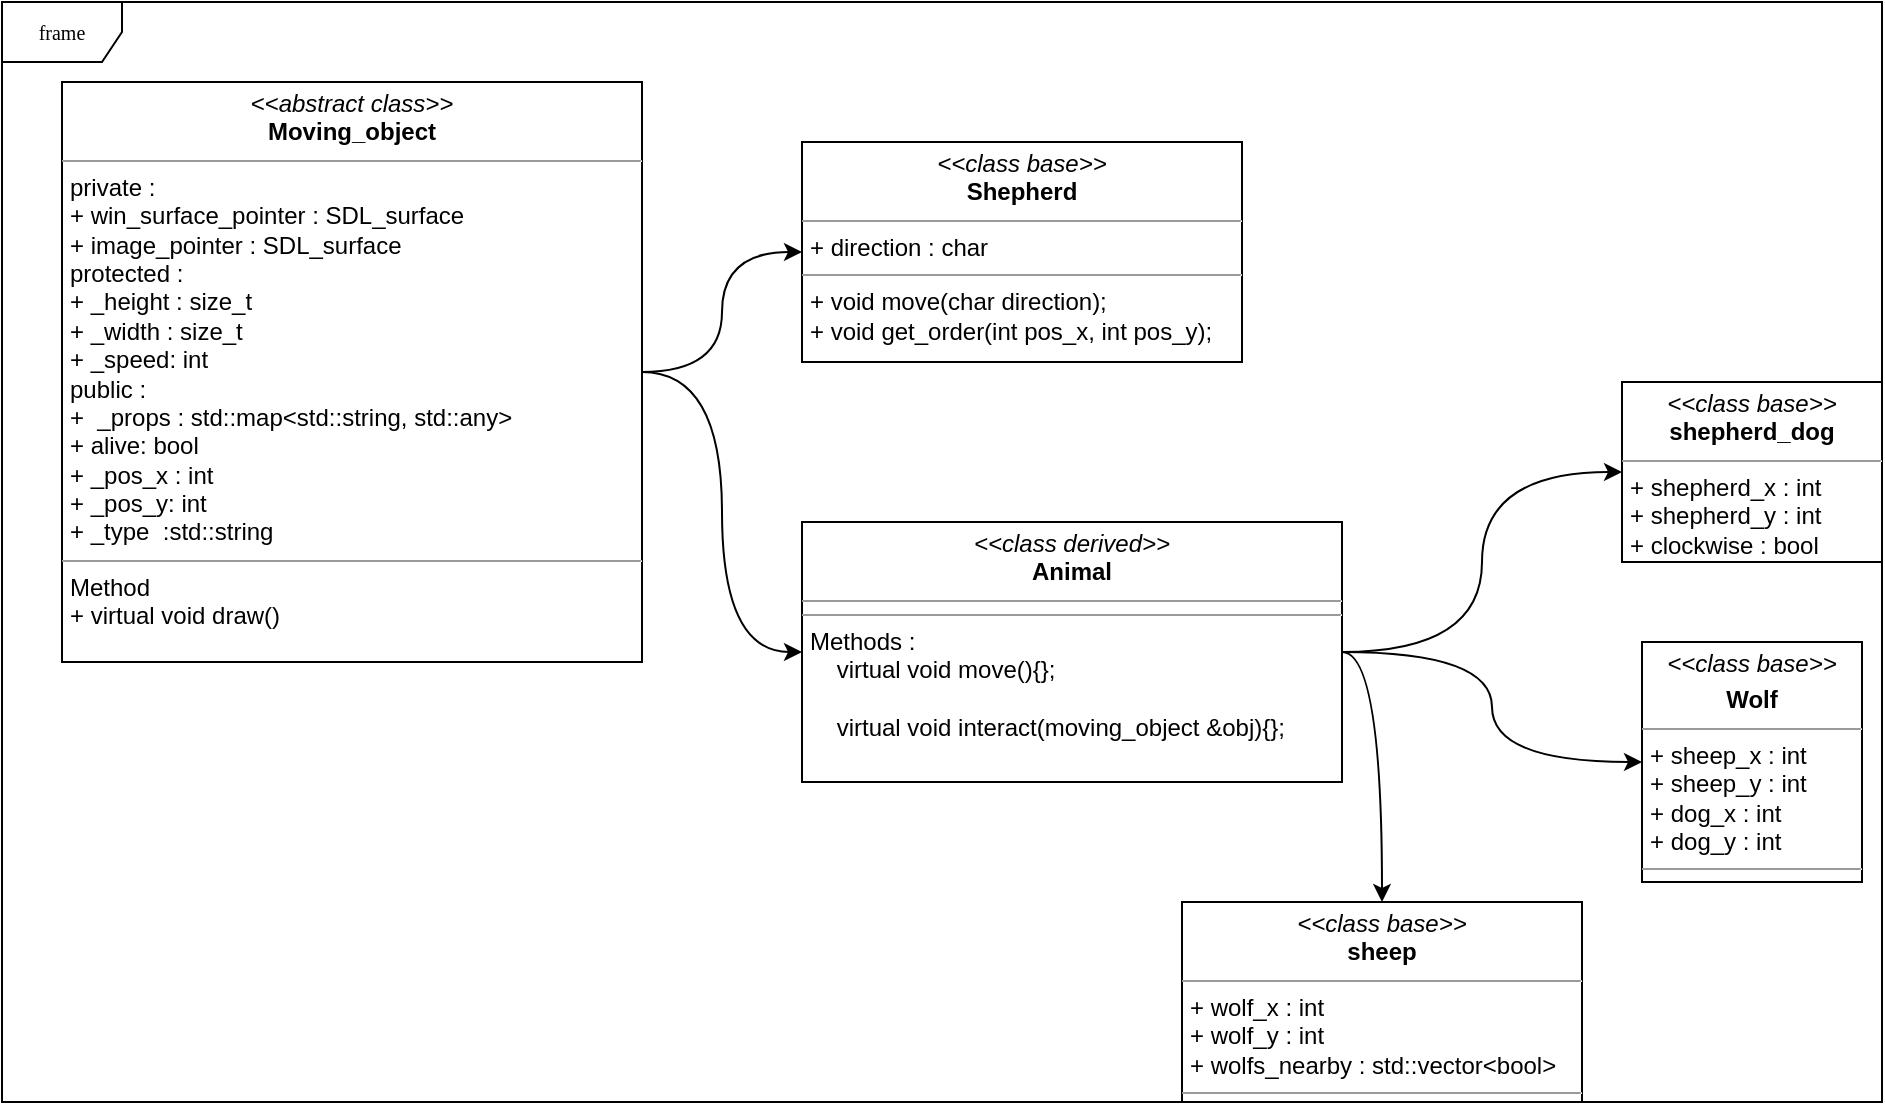 <mxfile version="20.8.0" type="device"><diagram name="Page-1" id="c4acf3e9-155e-7222-9cf6-157b1a14988f"><mxGraphModel dx="1955" dy="1648" grid="1" gridSize="10" guides="1" tooltips="1" connect="1" arrows="1" fold="1" page="1" pageScale="1" pageWidth="850" pageHeight="1100" background="none" math="0" shadow="0"><root><mxCell id="0"/><mxCell id="1" parent="0"/><mxCell id="17acba5748e5396b-1" value="frame" style="shape=umlFrame;whiteSpace=wrap;html=1;rounded=0;shadow=0;comic=0;labelBackgroundColor=none;strokeWidth=1;fontFamily=Verdana;fontSize=10;align=center;" parent="1" vertex="1"><mxGeometry x="-440" y="-150" width="940" height="550" as="geometry"/></mxCell><mxCell id="2y6miLL8rVJownDKUMcV-6" style="edgeStyle=orthogonalEdgeStyle;curved=1;rounded=0;orthogonalLoop=1;jettySize=auto;html=1;entryX=0;entryY=0.5;entryDx=0;entryDy=0;" edge="1" parent="1" source="5d2195bd80daf111-10" target="bZeb3WbNSHHEwYllPzUh-2"><mxGeometry relative="1" as="geometry"/></mxCell><mxCell id="2y6miLL8rVJownDKUMcV-7" style="edgeStyle=orthogonalEdgeStyle;curved=1;rounded=0;orthogonalLoop=1;jettySize=auto;html=1;" edge="1" parent="1" source="5d2195bd80daf111-10" target="bZeb3WbNSHHEwYllPzUh-1"><mxGeometry relative="1" as="geometry"/></mxCell><mxCell id="2y6miLL8rVJownDKUMcV-8" style="edgeStyle=orthogonalEdgeStyle;curved=1;rounded=0;orthogonalLoop=1;jettySize=auto;html=1;exitX=1;exitY=0.5;exitDx=0;exitDy=0;" edge="1" parent="1" source="5d2195bd80daf111-10" target="5d2195bd80daf111-15"><mxGeometry relative="1" as="geometry"/></mxCell><mxCell id="5d2195bd80daf111-10" value="&lt;p style=&quot;margin:0px;margin-top:4px;text-align:center;&quot;&gt;&lt;i&gt;&amp;lt;&amp;lt;class derived&amp;gt;&amp;gt;&lt;/i&gt;&lt;br&gt;&lt;b&gt;Animal&lt;/b&gt;&lt;br&gt;&lt;/p&gt;&lt;hr size=&quot;1&quot;&gt;&lt;hr size=&quot;1&quot;&gt;&lt;p style=&quot;margin:0px;margin-left:4px;&quot;&gt;Methods : &lt;br&gt;&lt;/p&gt;&lt;p style=&quot;margin:0px;margin-left:4px;&quot;&gt;&amp;nbsp;&amp;nbsp;&amp;nbsp; virtual void move(){};&lt;br&gt;&lt;br&gt;&amp;nbsp;&amp;nbsp;&amp;nbsp; virtual void interact(moving_object &amp;amp;obj){};&lt;br&gt;&lt;/p&gt;" style="verticalAlign=top;align=left;overflow=fill;fontSize=12;fontFamily=Helvetica;html=1;rounded=0;shadow=0;comic=0;labelBackgroundColor=none;strokeWidth=1" parent="1" vertex="1"><mxGeometry x="-40" y="110" width="270" height="130" as="geometry"/></mxCell><mxCell id="5d2195bd80daf111-12" value="&lt;p style=&quot;margin:0px;margin-top:4px;text-align:center;&quot;&gt;&lt;i&gt;&amp;lt;&amp;lt;class base&amp;gt;&amp;gt;&lt;/i&gt;&lt;br&gt;&lt;b&gt;Shepherd&lt;/b&gt;&lt;br&gt;&lt;/p&gt;&lt;hr size=&quot;1&quot;&gt;&lt;p style=&quot;margin:0px;margin-left:4px;&quot;&gt;+ direction : char&lt;br&gt;&lt;/p&gt;&lt;hr size=&quot;1&quot;&gt;&lt;p style=&quot;margin:0px;margin-left:4px;&quot;&gt;+ void move(char direction);&lt;br&gt;+ void get_order(int pos_x, int pos_y);&lt;/p&gt;" style="verticalAlign=top;align=left;overflow=fill;fontSize=12;fontFamily=Helvetica;html=1;rounded=0;shadow=0;comic=0;labelBackgroundColor=none;strokeWidth=1" parent="1" vertex="1"><mxGeometry x="-40" y="-80" width="220" height="110" as="geometry"/></mxCell><mxCell id="5d2195bd80daf111-15" value="&lt;p style=&quot;margin:0px;margin-top:4px;text-align:center;&quot;&gt;&lt;i&gt;&amp;lt;&amp;lt;class base&amp;gt;&amp;gt;&lt;/i&gt;&lt;br&gt;&lt;b&gt;sheep&lt;/b&gt;&lt;br&gt;&lt;/p&gt;&lt;hr size=&quot;1&quot;&gt;&lt;p style=&quot;margin:0px;margin-left:4px;&quot;&gt;+ wolf_x : int&lt;/p&gt;&lt;p style=&quot;margin:0px;margin-left:4px;&quot;&gt;+ wolf_y : int&lt;/p&gt;&lt;p style=&quot;margin:0px;margin-left:4px;&quot;&gt;+ wolfs_nearby : std::vector&amp;lt;bool&amp;gt;&lt;/p&gt;&lt;hr size=&quot;1&quot;&gt;" style="verticalAlign=top;align=left;overflow=fill;fontSize=12;fontFamily=Helvetica;html=1;rounded=0;shadow=0;comic=0;labelBackgroundColor=none;strokeWidth=1" parent="1" vertex="1"><mxGeometry x="150" y="300" width="200" height="100" as="geometry"/></mxCell><mxCell id="2y6miLL8rVJownDKUMcV-10" style="edgeStyle=orthogonalEdgeStyle;curved=1;rounded=0;orthogonalLoop=1;jettySize=auto;html=1;" edge="1" parent="1" source="5d2195bd80daf111-20" target="5d2195bd80daf111-10"><mxGeometry relative="1" as="geometry"/></mxCell><mxCell id="2y6miLL8rVJownDKUMcV-11" style="edgeStyle=orthogonalEdgeStyle;curved=1;rounded=0;orthogonalLoop=1;jettySize=auto;html=1;" edge="1" parent="1" source="5d2195bd80daf111-20" target="5d2195bd80daf111-12"><mxGeometry relative="1" as="geometry"/></mxCell><mxCell id="5d2195bd80daf111-20" value="&lt;p style=&quot;margin:0px;margin-top:4px;text-align:center;&quot;&gt;&lt;i&gt;&amp;lt;&amp;lt;abstract class&amp;gt;&amp;gt;&lt;/i&gt;&lt;br&gt;&lt;b&gt;Moving_object&lt;/b&gt;&lt;br&gt;&lt;/p&gt;&lt;hr size=&quot;1&quot;&gt;&lt;p style=&quot;margin:0px;margin-left:4px;&quot;&gt;private : &lt;br&gt;&lt;/p&gt;&lt;p style=&quot;margin:0px;margin-left:4px;&quot;&gt;+ win_surface_pointer : SDL_surface&lt;br&gt;+ image_pointer : SDL_surface&lt;/p&gt;&lt;p style=&quot;margin:0px;margin-left:4px;&quot;&gt;protected : &lt;br&gt;&lt;/p&gt;&lt;p style=&quot;margin:0px;margin-left:4px;&quot;&gt;+ _height : size_t&lt;/p&gt;&lt;p style=&quot;margin:0px;margin-left:4px;&quot;&gt;+ _width : size_t&lt;/p&gt;&lt;p style=&quot;margin:0px;margin-left:4px;&quot;&gt;+ _speed: int&lt;/p&gt;&lt;p style=&quot;margin:0px;margin-left:4px;&quot;&gt;public :&lt;/p&gt;&lt;p style=&quot;margin:0px;margin-left:4px;&quot;&gt;+&amp;nbsp; _props : std::map&amp;lt;std::string, std::any&amp;gt;&lt;/p&gt;&lt;p style=&quot;margin:0px;margin-left:4px;&quot;&gt;+ alive: bool &lt;br&gt;+ _pos_x : int&lt;/p&gt;&lt;p style=&quot;margin:0px;margin-left:4px;&quot;&gt;+ _pos_y: int&lt;br&gt;+ _type&amp;nbsp; :std::string &lt;/p&gt;&lt;hr size=&quot;1&quot;&gt;&lt;p style=&quot;margin:0px;margin-left:4px;&quot;&gt;Method &lt;br&gt;&lt;/p&gt;&lt;p style=&quot;margin:0px;margin-left:4px;&quot;&gt;+ virtual void draw()&lt;br&gt;&lt;/p&gt;" style="verticalAlign=top;align=left;overflow=fill;fontSize=12;fontFamily=Helvetica;html=1;rounded=0;shadow=0;comic=0;labelBackgroundColor=none;strokeWidth=1" parent="1" vertex="1"><mxGeometry x="-410" y="-110" width="290" height="290" as="geometry"/></mxCell><mxCell id="bZeb3WbNSHHEwYllPzUh-1" value="&lt;p style=&quot;margin:0px;margin-top:4px;text-align:center;&quot;&gt;&lt;i&gt;&amp;lt;&amp;lt;class base&amp;gt;&amp;gt;&lt;/i&gt;&lt;/p&gt;&lt;p style=&quot;margin:0px;margin-top:4px;text-align:center;&quot;&gt;&lt;b&gt;Wolf&lt;/b&gt;&lt;br&gt;&lt;b&gt;&lt;/b&gt;&lt;/p&gt;&lt;hr size=&quot;1&quot;&gt;&lt;p style=&quot;margin:0px;margin-left:4px;&quot;&gt;+ sheep_x : int&lt;/p&gt;&lt;p style=&quot;margin:0px;margin-left:4px;&quot;&gt;+ sheep_y : int&lt;/p&gt;&lt;p style=&quot;margin:0px;margin-left:4px;&quot;&gt;+ dog_x : int&lt;/p&gt;&lt;p style=&quot;margin:0px;margin-left:4px;&quot;&gt;+ dog_y : int&lt;/p&gt;&lt;p style=&quot;margin:0px;margin-left:4px;&quot;&gt;&lt;/p&gt;&lt;p style=&quot;margin:0px;margin-left:4px;&quot;&gt;&lt;/p&gt;&lt;hr size=&quot;1&quot;&gt;" style="verticalAlign=top;align=left;overflow=fill;fontSize=12;fontFamily=Helvetica;html=1;rounded=0;shadow=0;comic=0;labelBackgroundColor=none;strokeWidth=1" parent="1" vertex="1"><mxGeometry x="380" y="170" width="110" height="120" as="geometry"/></mxCell><mxCell id="bZeb3WbNSHHEwYllPzUh-2" value="&lt;p style=&quot;margin:0px;margin-top:4px;text-align:center;&quot;&gt;&lt;i&gt;&amp;lt;&amp;lt;class base&amp;gt;&amp;gt;&lt;/i&gt;&lt;br&gt;&lt;b&gt;shepherd_dog&lt;/b&gt;&lt;br&gt;&lt;/p&gt;&lt;hr size=&quot;1&quot;&gt;&lt;p style=&quot;margin:0px;margin-left:4px;&quot;&gt;+ shepherd_x : int&lt;/p&gt;&lt;p style=&quot;margin:0px;margin-left:4px;&quot;&gt;+ shepherd_y : int&lt;/p&gt;&lt;p style=&quot;margin:0px;margin-left:4px;&quot;&gt;+ clockwise : bool&lt;br&gt;&lt;/p&gt;&lt;p style=&quot;margin:0px;margin-left:4px;&quot;&gt;&lt;/p&gt;&lt;hr size=&quot;1&quot;&gt;" style="verticalAlign=top;align=left;overflow=fill;fontSize=12;fontFamily=Helvetica;html=1;rounded=0;shadow=0;comic=0;labelBackgroundColor=none;strokeWidth=1" parent="1" vertex="1"><mxGeometry x="370" y="40" width="130" height="90" as="geometry"/></mxCell></root></mxGraphModel></diagram></mxfile>